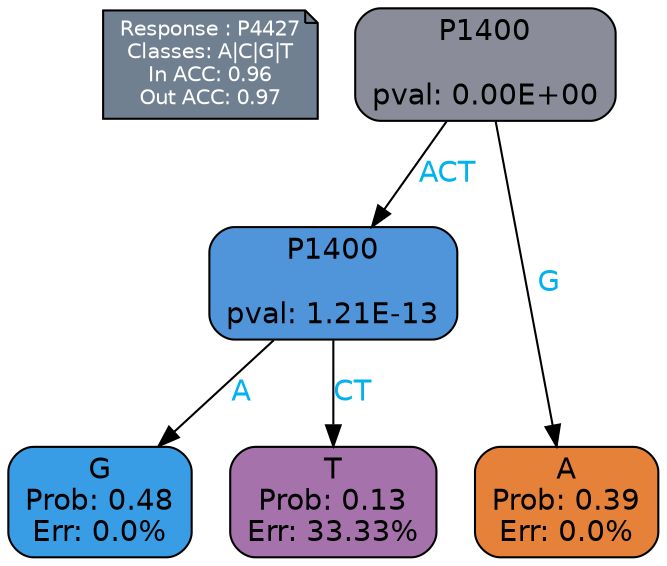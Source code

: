 digraph Tree {
node [shape=box, style="filled, rounded", color="black", fontname=helvetica] ;
graph [ranksep=equally, splines=polylines, bgcolor=transparent, dpi=600] ;
edge [fontname=helvetica] ;
LEGEND [label="Response : P4427
Classes: A|C|G|T
In ACC: 0.96
Out ACC: 0.97
",shape=note,align=left,style=filled,fillcolor="slategray",fontcolor="white",fontsize=10];1 [label="P1400

pval: 0.00E+00", fillcolor="#8a8c99"] ;
2 [label="P1400

pval: 1.21E-13", fillcolor="#5094d9"] ;
3 [label="G
Prob: 0.48
Err: 0.0%", fillcolor="#399de5"] ;
4 [label="T
Prob: 0.13
Err: 33.33%", fillcolor="#a672ab"] ;
5 [label="A
Prob: 0.39
Err: 0.0%", fillcolor="#e58139"] ;
1 -> 2 [label="ACT",fontcolor=deepskyblue2] ;
1 -> 5 [label="G",fontcolor=deepskyblue2] ;
2 -> 3 [label="A",fontcolor=deepskyblue2] ;
2 -> 4 [label="CT",fontcolor=deepskyblue2] ;
{rank = same; 3;4;5;}{rank = same; LEGEND;1;}}